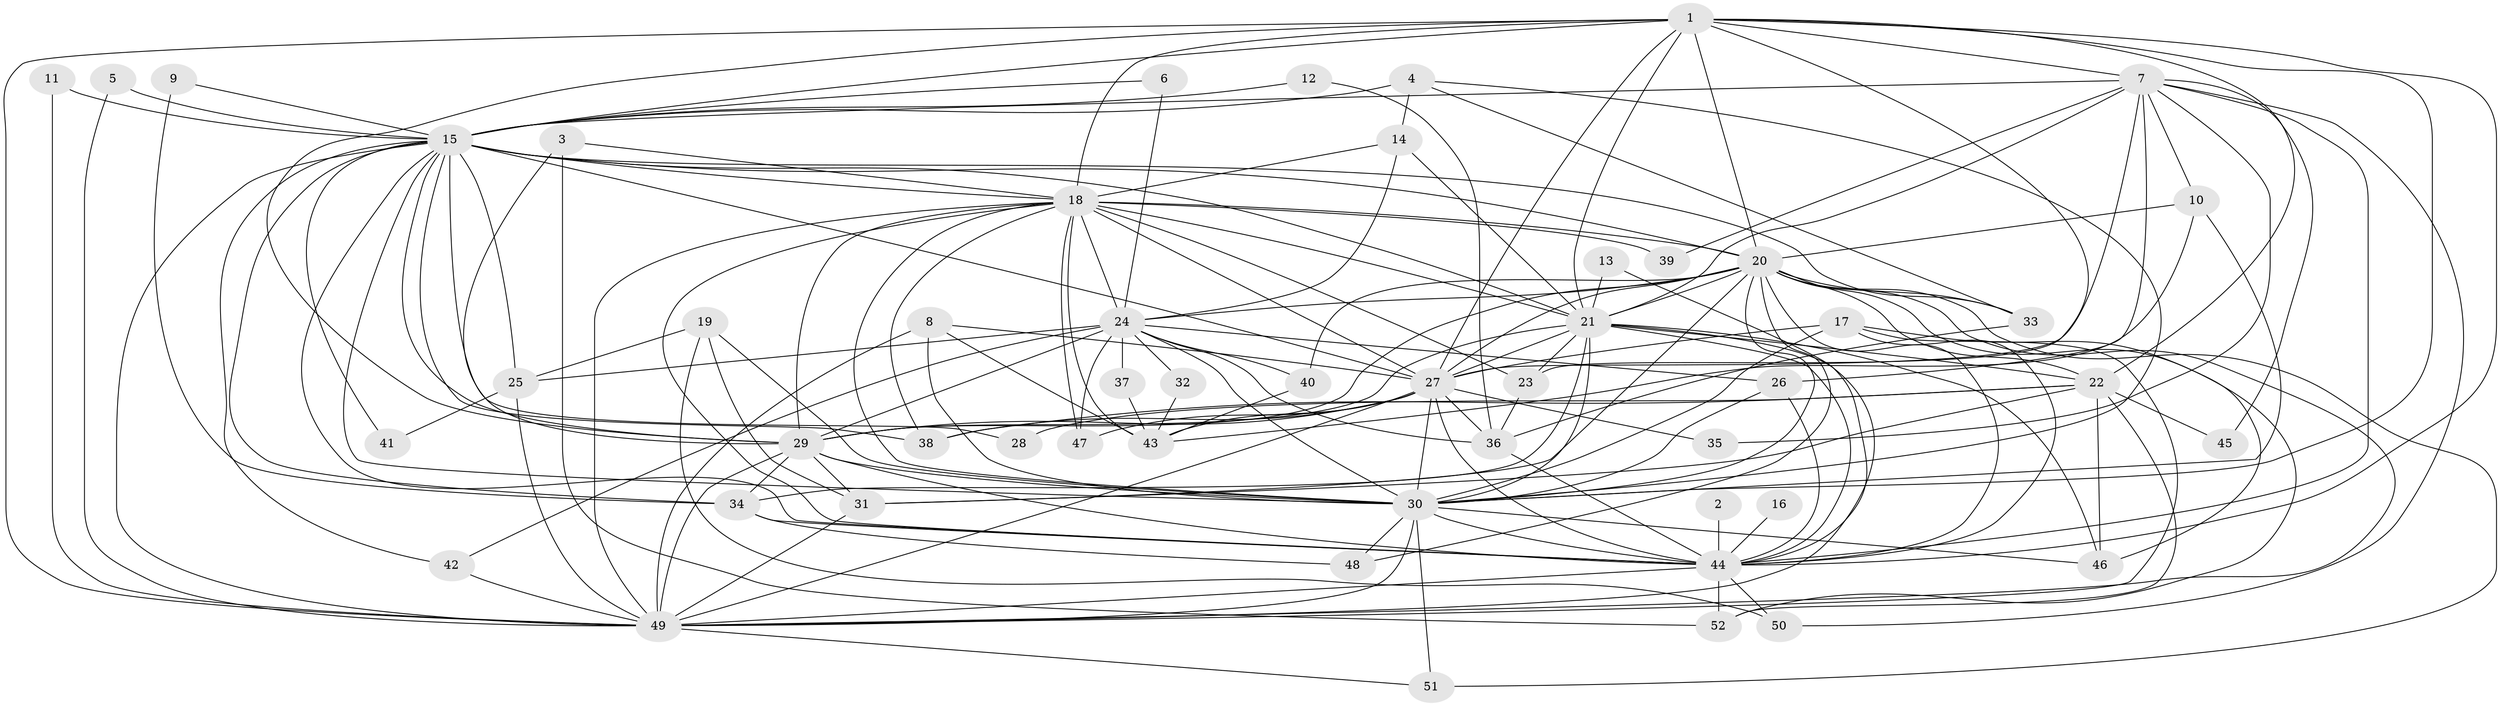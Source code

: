 // original degree distribution, {23: 0.009615384615384616, 14: 0.009615384615384616, 16: 0.009615384615384616, 17: 0.009615384615384616, 20: 0.028846153846153848, 22: 0.009615384615384616, 21: 0.009615384615384616, 12: 0.009615384615384616, 5: 0.057692307692307696, 11: 0.009615384615384616, 9: 0.009615384615384616, 4: 0.1346153846153846, 2: 0.4807692307692308, 3: 0.19230769230769232, 8: 0.009615384615384616, 7: 0.009615384615384616}
// Generated by graph-tools (version 1.1) at 2025/49/03/09/25 03:49:28]
// undirected, 52 vertices, 166 edges
graph export_dot {
graph [start="1"]
  node [color=gray90,style=filled];
  1;
  2;
  3;
  4;
  5;
  6;
  7;
  8;
  9;
  10;
  11;
  12;
  13;
  14;
  15;
  16;
  17;
  18;
  19;
  20;
  21;
  22;
  23;
  24;
  25;
  26;
  27;
  28;
  29;
  30;
  31;
  32;
  33;
  34;
  35;
  36;
  37;
  38;
  39;
  40;
  41;
  42;
  43;
  44;
  45;
  46;
  47;
  48;
  49;
  50;
  51;
  52;
  1 -- 7 [weight=1.0];
  1 -- 15 [weight=1.0];
  1 -- 18 [weight=1.0];
  1 -- 20 [weight=1.0];
  1 -- 21 [weight=1.0];
  1 -- 22 [weight=1.0];
  1 -- 23 [weight=1.0];
  1 -- 27 [weight=1.0];
  1 -- 29 [weight=1.0];
  1 -- 30 [weight=1.0];
  1 -- 44 [weight=1.0];
  1 -- 49 [weight=1.0];
  2 -- 44 [weight=1.0];
  3 -- 18 [weight=1.0];
  3 -- 29 [weight=1.0];
  3 -- 52 [weight=1.0];
  4 -- 14 [weight=1.0];
  4 -- 15 [weight=1.0];
  4 -- 30 [weight=1.0];
  4 -- 33 [weight=1.0];
  5 -- 15 [weight=1.0];
  5 -- 49 [weight=1.0];
  6 -- 15 [weight=1.0];
  6 -- 24 [weight=1.0];
  7 -- 10 [weight=1.0];
  7 -- 15 [weight=1.0];
  7 -- 21 [weight=1.0];
  7 -- 26 [weight=1.0];
  7 -- 27 [weight=1.0];
  7 -- 35 [weight=1.0];
  7 -- 39 [weight=1.0];
  7 -- 44 [weight=1.0];
  7 -- 45 [weight=1.0];
  7 -- 50 [weight=1.0];
  8 -- 27 [weight=1.0];
  8 -- 30 [weight=1.0];
  8 -- 43 [weight=1.0];
  8 -- 49 [weight=1.0];
  9 -- 15 [weight=1.0];
  9 -- 34 [weight=1.0];
  10 -- 20 [weight=1.0];
  10 -- 30 [weight=1.0];
  10 -- 43 [weight=1.0];
  11 -- 15 [weight=1.0];
  11 -- 49 [weight=1.0];
  12 -- 15 [weight=1.0];
  12 -- 36 [weight=1.0];
  13 -- 21 [weight=1.0];
  13 -- 44 [weight=1.0];
  14 -- 18 [weight=1.0];
  14 -- 21 [weight=1.0];
  14 -- 24 [weight=1.0];
  15 -- 18 [weight=1.0];
  15 -- 20 [weight=2.0];
  15 -- 21 [weight=1.0];
  15 -- 25 [weight=1.0];
  15 -- 27 [weight=1.0];
  15 -- 28 [weight=1.0];
  15 -- 29 [weight=2.0];
  15 -- 30 [weight=1.0];
  15 -- 33 [weight=1.0];
  15 -- 34 [weight=1.0];
  15 -- 38 [weight=1.0];
  15 -- 41 [weight=2.0];
  15 -- 42 [weight=1.0];
  15 -- 44 [weight=1.0];
  15 -- 49 [weight=1.0];
  16 -- 44 [weight=1.0];
  17 -- 27 [weight=1.0];
  17 -- 30 [weight=1.0];
  17 -- 44 [weight=1.0];
  17 -- 49 [weight=1.0];
  17 -- 52 [weight=1.0];
  18 -- 20 [weight=1.0];
  18 -- 21 [weight=1.0];
  18 -- 23 [weight=1.0];
  18 -- 24 [weight=1.0];
  18 -- 27 [weight=1.0];
  18 -- 29 [weight=1.0];
  18 -- 30 [weight=1.0];
  18 -- 38 [weight=1.0];
  18 -- 39 [weight=1.0];
  18 -- 43 [weight=1.0];
  18 -- 44 [weight=1.0];
  18 -- 47 [weight=1.0];
  18 -- 49 [weight=1.0];
  19 -- 25 [weight=1.0];
  19 -- 30 [weight=1.0];
  19 -- 31 [weight=1.0];
  19 -- 50 [weight=1.0];
  20 -- 21 [weight=1.0];
  20 -- 22 [weight=1.0];
  20 -- 24 [weight=1.0];
  20 -- 27 [weight=2.0];
  20 -- 29 [weight=1.0];
  20 -- 30 [weight=1.0];
  20 -- 31 [weight=1.0];
  20 -- 33 [weight=1.0];
  20 -- 40 [weight=2.0];
  20 -- 44 [weight=1.0];
  20 -- 46 [weight=1.0];
  20 -- 48 [weight=1.0];
  20 -- 49 [weight=1.0];
  20 -- 51 [weight=1.0];
  21 -- 22 [weight=1.0];
  21 -- 23 [weight=1.0];
  21 -- 27 [weight=1.0];
  21 -- 29 [weight=1.0];
  21 -- 30 [weight=1.0];
  21 -- 34 [weight=1.0];
  21 -- 44 [weight=1.0];
  21 -- 46 [weight=1.0];
  21 -- 49 [weight=1.0];
  22 -- 28 [weight=1.0];
  22 -- 31 [weight=1.0];
  22 -- 38 [weight=1.0];
  22 -- 45 [weight=1.0];
  22 -- 46 [weight=2.0];
  22 -- 52 [weight=1.0];
  23 -- 36 [weight=1.0];
  24 -- 25 [weight=1.0];
  24 -- 26 [weight=1.0];
  24 -- 29 [weight=1.0];
  24 -- 30 [weight=1.0];
  24 -- 32 [weight=1.0];
  24 -- 36 [weight=1.0];
  24 -- 37 [weight=1.0];
  24 -- 40 [weight=1.0];
  24 -- 42 [weight=1.0];
  24 -- 47 [weight=1.0];
  25 -- 41 [weight=1.0];
  25 -- 49 [weight=1.0];
  26 -- 30 [weight=1.0];
  26 -- 44 [weight=1.0];
  27 -- 29 [weight=1.0];
  27 -- 30 [weight=1.0];
  27 -- 35 [weight=1.0];
  27 -- 36 [weight=1.0];
  27 -- 38 [weight=1.0];
  27 -- 43 [weight=1.0];
  27 -- 44 [weight=1.0];
  27 -- 47 [weight=1.0];
  27 -- 49 [weight=1.0];
  29 -- 30 [weight=1.0];
  29 -- 31 [weight=1.0];
  29 -- 34 [weight=1.0];
  29 -- 44 [weight=1.0];
  29 -- 49 [weight=1.0];
  30 -- 44 [weight=2.0];
  30 -- 46 [weight=1.0];
  30 -- 48 [weight=1.0];
  30 -- 49 [weight=1.0];
  30 -- 51 [weight=1.0];
  31 -- 49 [weight=2.0];
  32 -- 43 [weight=1.0];
  33 -- 36 [weight=1.0];
  34 -- 44 [weight=1.0];
  34 -- 48 [weight=1.0];
  36 -- 44 [weight=1.0];
  37 -- 43 [weight=1.0];
  40 -- 43 [weight=1.0];
  42 -- 49 [weight=2.0];
  44 -- 49 [weight=1.0];
  44 -- 50 [weight=1.0];
  44 -- 52 [weight=1.0];
  49 -- 51 [weight=1.0];
}

